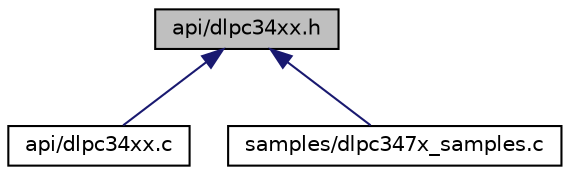 digraph "api/dlpc34xx.h"
{
 // INTERACTIVE_SVG=YES
  edge [fontname="Helvetica",fontsize="10",labelfontname="Helvetica",labelfontsize="10"];
  node [fontname="Helvetica",fontsize="10",shape=record];
  Node1 [label="api/dlpc34xx.h",height=0.2,width=0.4,color="black", fillcolor="grey75", style="filled", fontcolor="black"];
  Node1 -> Node2 [dir="back",color="midnightblue",fontsize="10",style="solid",fontname="Helvetica"];
  Node2 [label="api/dlpc34xx.c",height=0.2,width=0.4,color="black", fillcolor="white", style="filled",URL="$dlpc34xx_8c.html",tooltip="DLPC347x Commands. "];
  Node1 -> Node3 [dir="back",color="midnightblue",fontsize="10",style="solid",fontname="Helvetica"];
  Node3 [label="samples/dlpc347x_samples.c",height=0.2,width=0.4,color="black", fillcolor="white", style="filled",URL="$dlpc347x__samples_8c.html",tooltip="Sample code for generating internal pattern data and communicating with the DLP2010-LC and DLP3010-LC..."];
}
